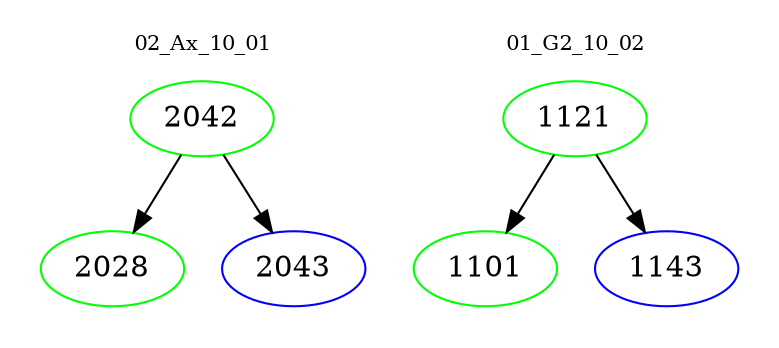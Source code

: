 digraph{
subgraph cluster_0 {
color = white
label = "02_Ax_10_01";
fontsize=10;
T0_2042 [label="2042", color="green"]
T0_2042 -> T0_2028 [color="black"]
T0_2028 [label="2028", color="green"]
T0_2042 -> T0_2043 [color="black"]
T0_2043 [label="2043", color="blue"]
}
subgraph cluster_1 {
color = white
label = "01_G2_10_02";
fontsize=10;
T1_1121 [label="1121", color="green"]
T1_1121 -> T1_1101 [color="black"]
T1_1101 [label="1101", color="green"]
T1_1121 -> T1_1143 [color="black"]
T1_1143 [label="1143", color="blue"]
}
}
